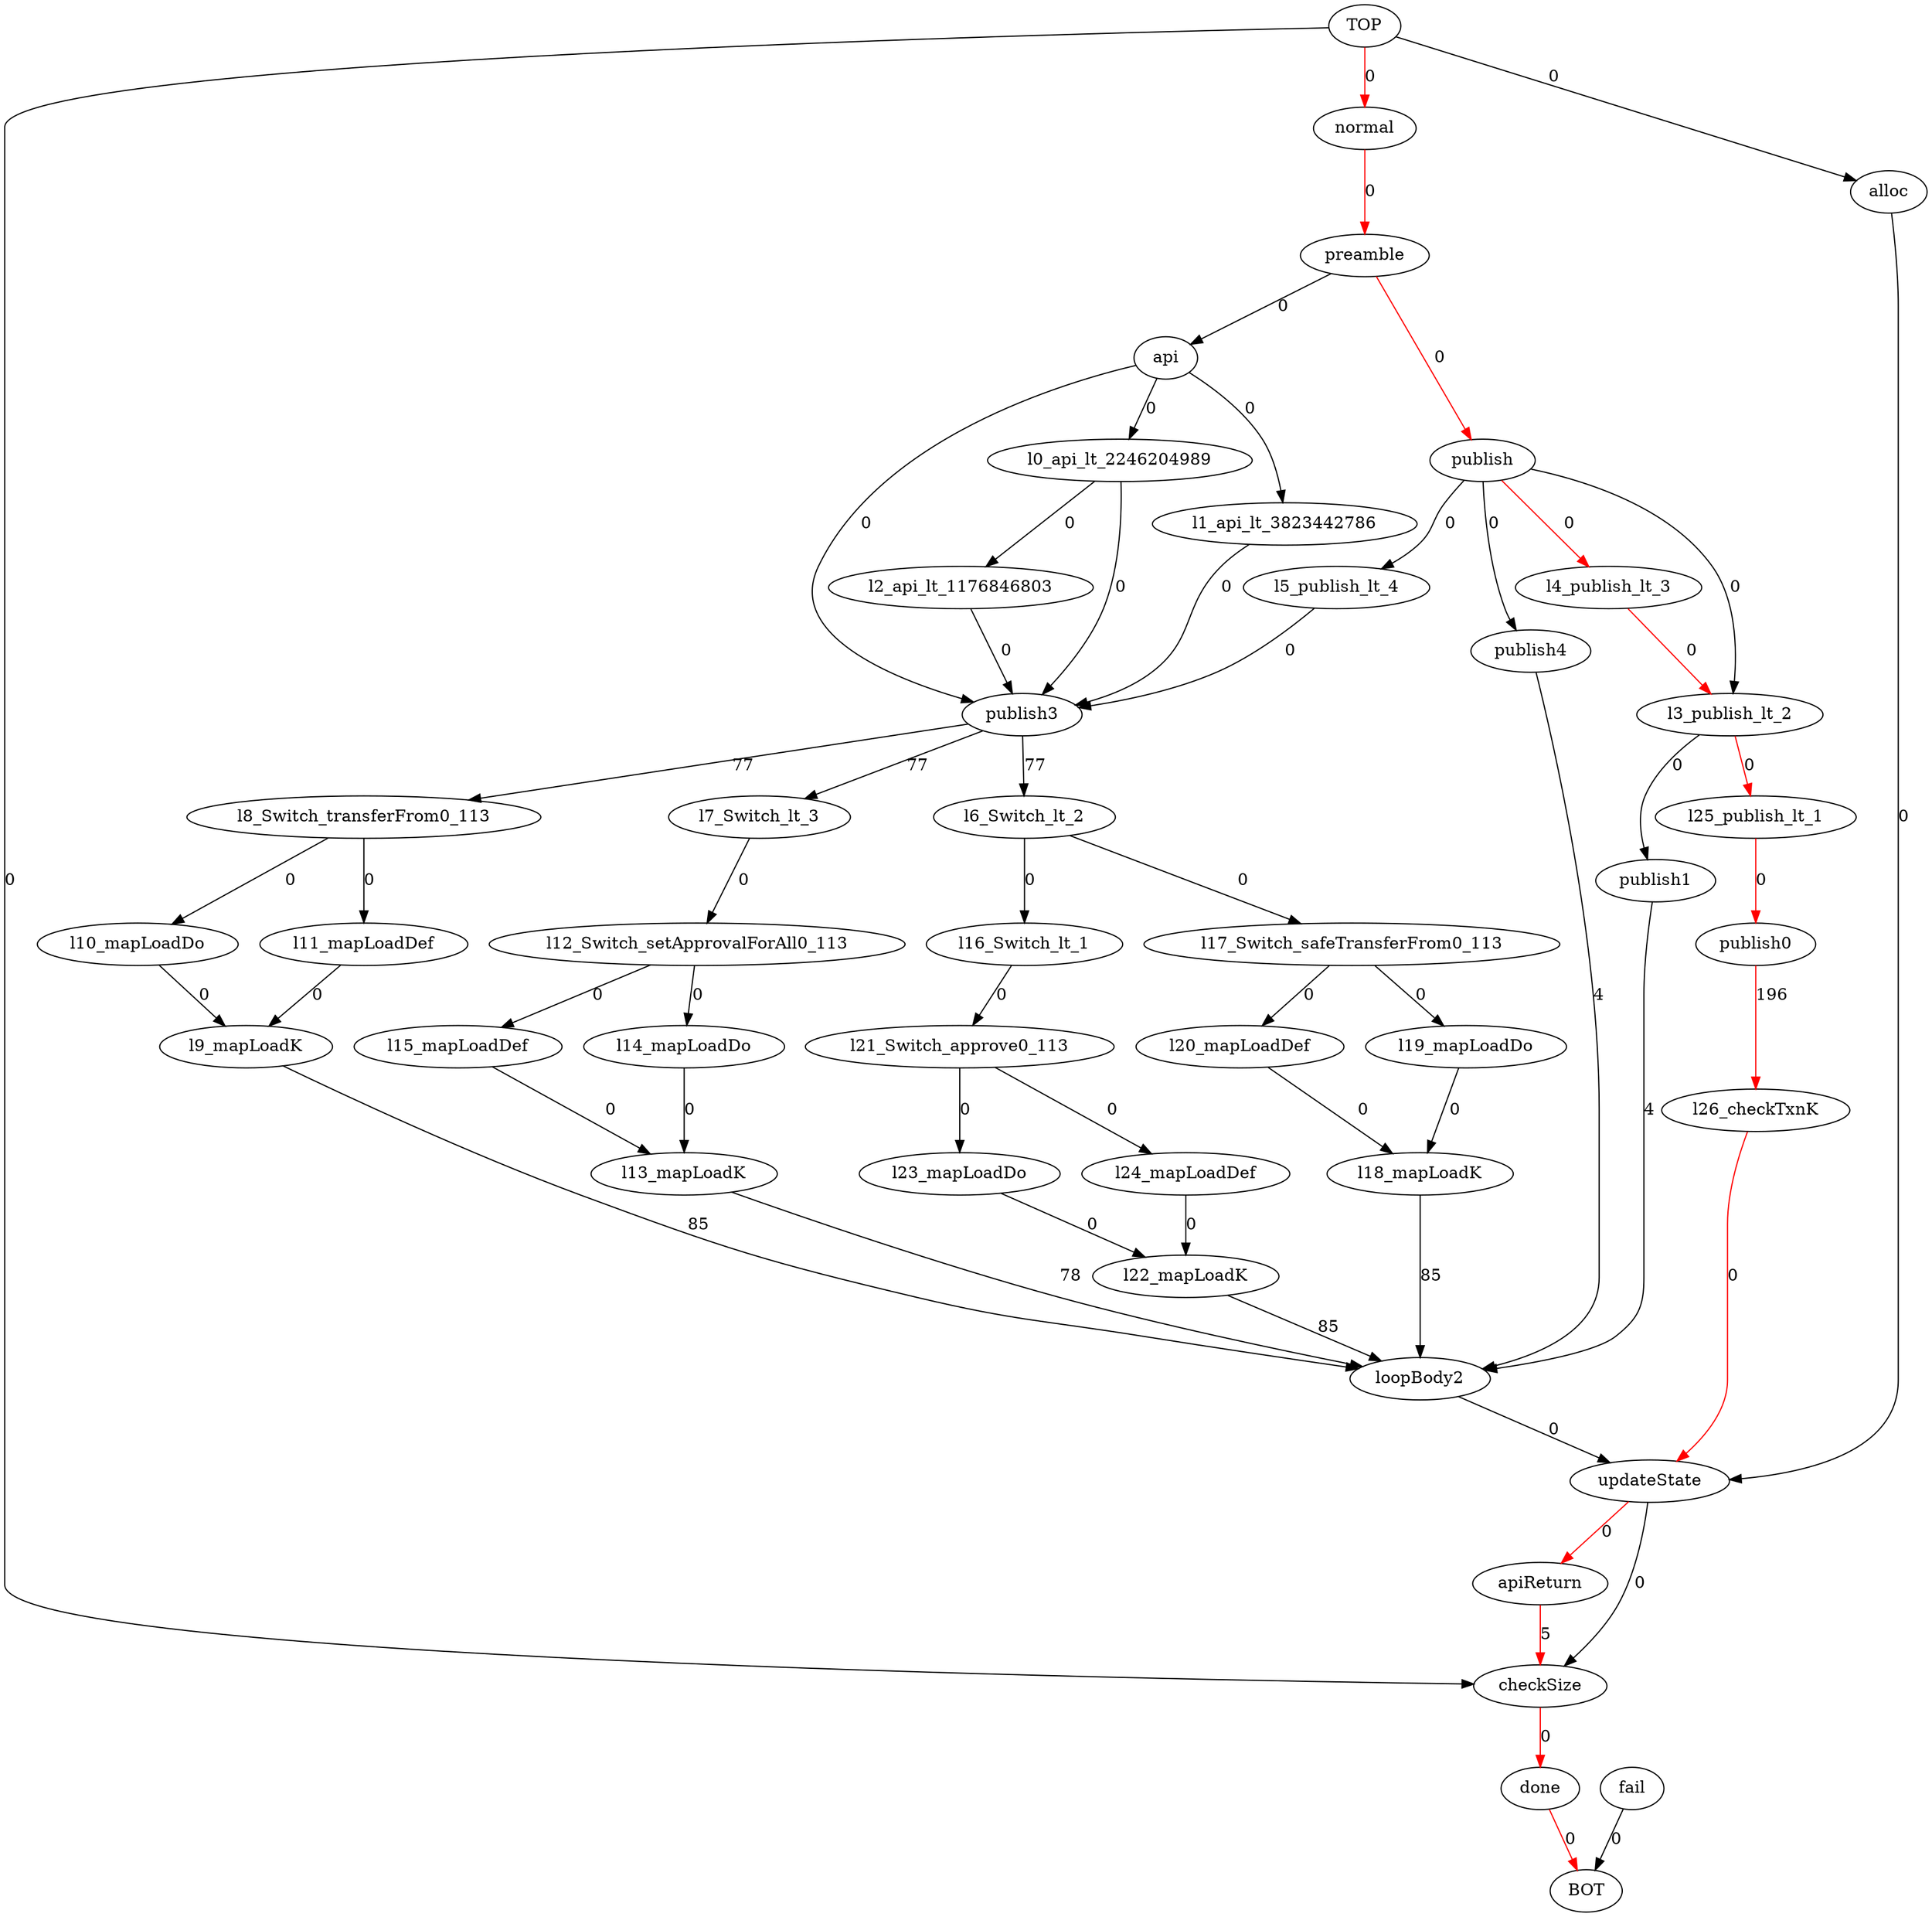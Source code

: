 // This file is in the DOT file format. Upload or copy it into a Graphviz engine, such as https://dreampuf.github.io/GraphvizOnline
digraph {
"TOP" -> "alloc" [label="0"];
"TOP" -> "checkSize" [label="0"];
"TOP" -> "normal" [label="0",color=red];
"alloc" -> "updateState" [label="0"];
"api" -> "l0_api_lt_2246204989" [label="0"];
"api" -> "l1_api_lt_3823442786" [label="0"];
"api" -> "publish3" [label="0"];
"apiReturn" -> "checkSize" [label="5",color=red];
"checkSize" -> "done" [label="0",color=red];
"done" -> "BOT" [label="0",color=red];
"fail" -> "BOT" [label="0"];
"l0_api_lt_2246204989" -> "l2_api_lt_1176846803" [label="0"];
"l0_api_lt_2246204989" -> "publish3" [label="0"];
"l10_mapLoadDo" -> "l9_mapLoadK" [label="0"];
"l11_mapLoadDef" -> "l9_mapLoadK" [label="0"];
"l12_Switch_setApprovalForAll0_113" -> "l14_mapLoadDo" [label="0"];
"l12_Switch_setApprovalForAll0_113" -> "l15_mapLoadDef" [label="0"];
"l13_mapLoadK" -> "loopBody2" [label="78"];
"l14_mapLoadDo" -> "l13_mapLoadK" [label="0"];
"l15_mapLoadDef" -> "l13_mapLoadK" [label="0"];
"l16_Switch_lt_1" -> "l21_Switch_approve0_113" [label="0"];
"l17_Switch_safeTransferFrom0_113" -> "l19_mapLoadDo" [label="0"];
"l17_Switch_safeTransferFrom0_113" -> "l20_mapLoadDef" [label="0"];
"l18_mapLoadK" -> "loopBody2" [label="85"];
"l19_mapLoadDo" -> "l18_mapLoadK" [label="0"];
"l1_api_lt_3823442786" -> "publish3" [label="0"];
"l20_mapLoadDef" -> "l18_mapLoadK" [label="0"];
"l21_Switch_approve0_113" -> "l23_mapLoadDo" [label="0"];
"l21_Switch_approve0_113" -> "l24_mapLoadDef" [label="0"];
"l22_mapLoadK" -> "loopBody2" [label="85"];
"l23_mapLoadDo" -> "l22_mapLoadK" [label="0"];
"l24_mapLoadDef" -> "l22_mapLoadK" [label="0"];
"l25_publish_lt_1" -> "publish0" [label="0",color=red];
"l26_checkTxnK" -> "updateState" [label="0",color=red];
"l2_api_lt_1176846803" -> "publish3" [label="0"];
"l3_publish_lt_2" -> "l25_publish_lt_1" [label="0",color=red];
"l3_publish_lt_2" -> "publish1" [label="0"];
"l4_publish_lt_3" -> "l3_publish_lt_2" [label="0",color=red];
"l5_publish_lt_4" -> "publish3" [label="0"];
"l6_Switch_lt_2" -> "l16_Switch_lt_1" [label="0"];
"l6_Switch_lt_2" -> "l17_Switch_safeTransferFrom0_113" [label="0"];
"l7_Switch_lt_3" -> "l12_Switch_setApprovalForAll0_113" [label="0"];
"l8_Switch_transferFrom0_113" -> "l10_mapLoadDo" [label="0"];
"l8_Switch_transferFrom0_113" -> "l11_mapLoadDef" [label="0"];
"l9_mapLoadK" -> "loopBody2" [label="85"];
"loopBody2" -> "updateState" [label="0"];
"normal" -> "preamble" [label="0",color=red];
"preamble" -> "api" [label="0"];
"preamble" -> "publish" [label="0",color=red];
"publish" -> "l3_publish_lt_2" [label="0"];
"publish" -> "l4_publish_lt_3" [label="0",color=red];
"publish" -> "l5_publish_lt_4" [label="0"];
"publish" -> "publish4" [label="0"];
"publish0" -> "l26_checkTxnK" [label="196",color=red];
"publish1" -> "loopBody2" [label="4"];
"publish3" -> "l6_Switch_lt_2" [label="77"];
"publish3" -> "l7_Switch_lt_3" [label="77"];
"publish3" -> "l8_Switch_transferFrom0_113" [label="77"];
"publish4" -> "loopBody2" [label="4"];
"updateState" -> "apiReturn" [label="0",color=red];
"updateState" -> "checkSize" [label="0"];
}